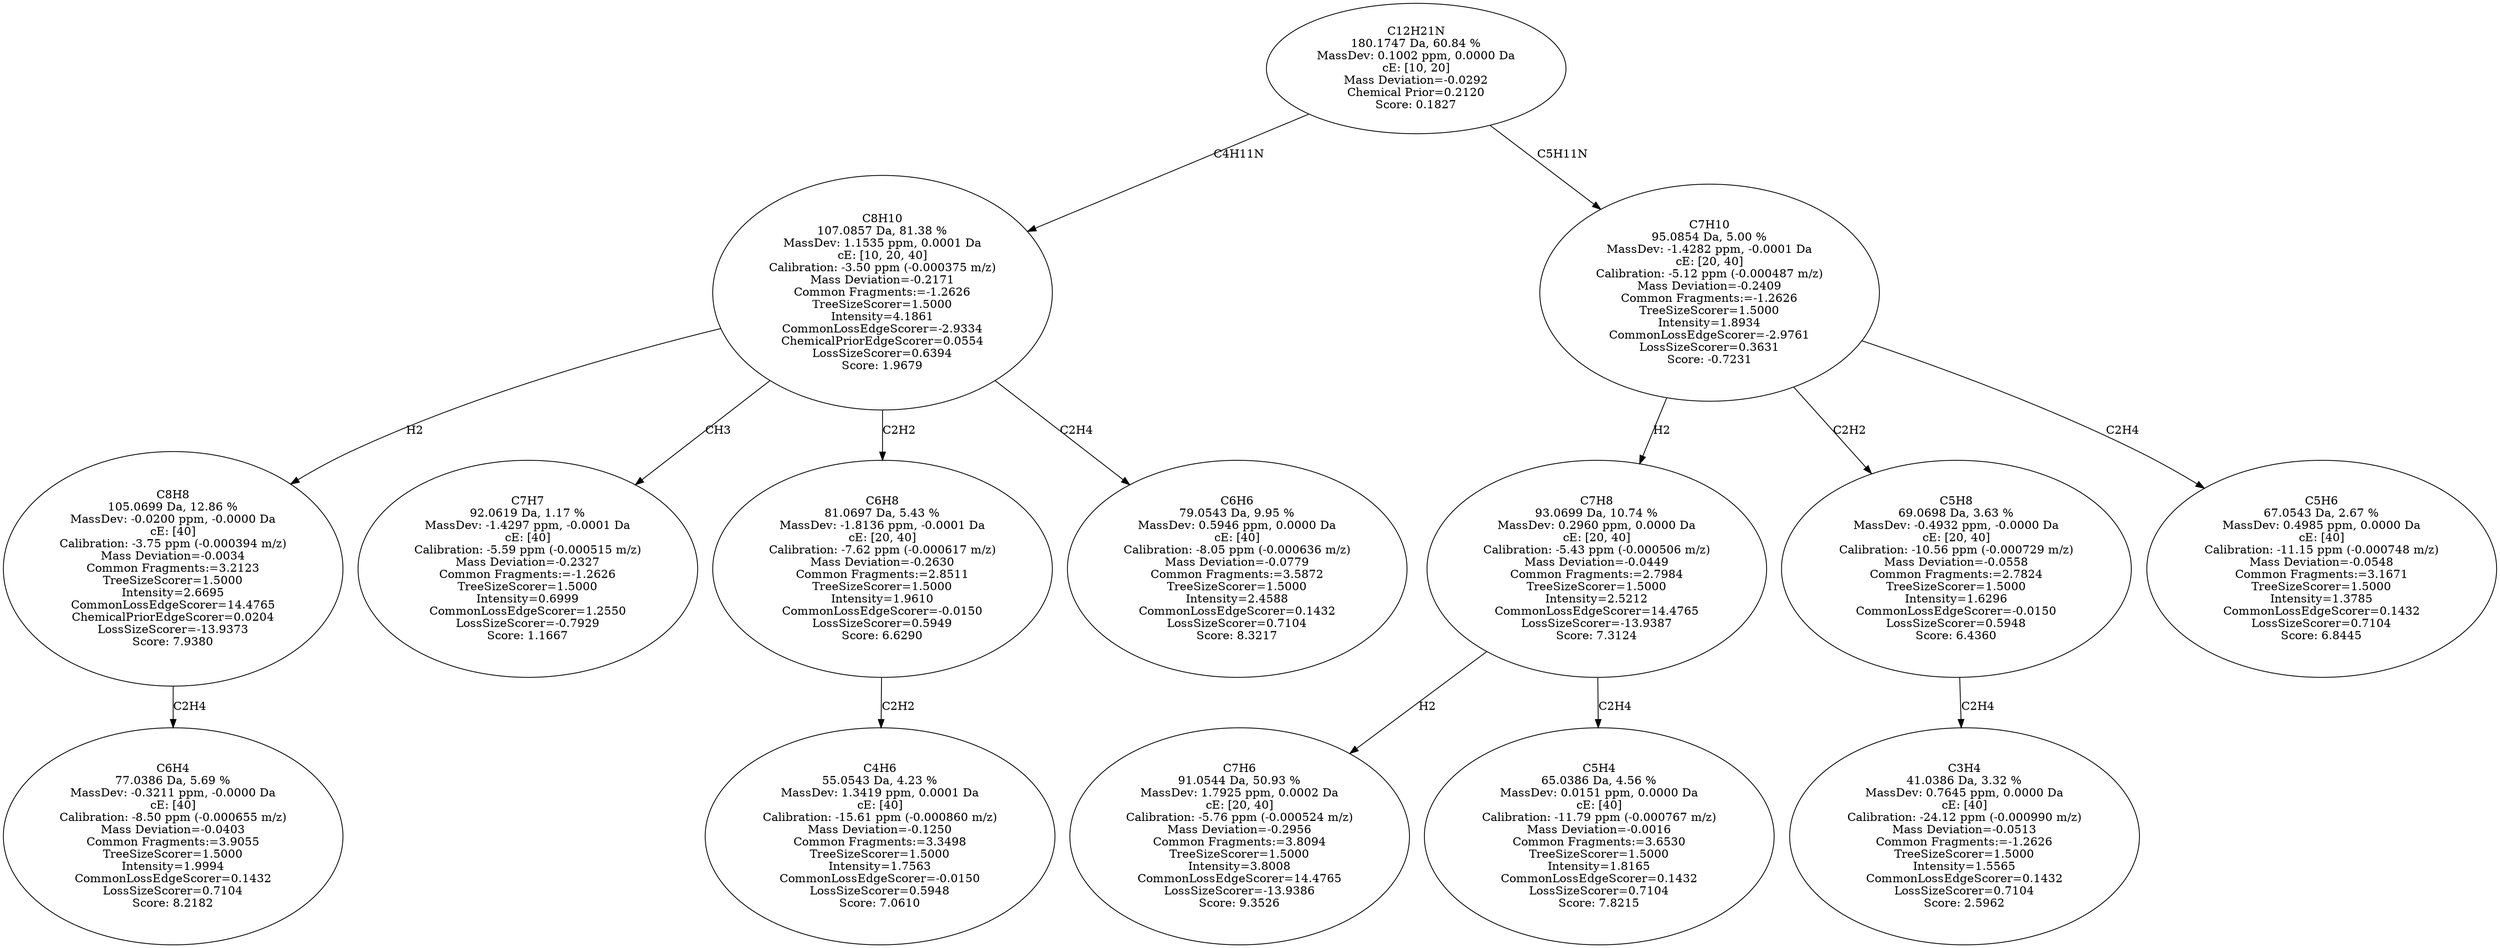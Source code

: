 strict digraph {
v1 [label="C6H4\n77.0386 Da, 5.69 %\nMassDev: -0.3211 ppm, -0.0000 Da\ncE: [40]\nCalibration: -8.50 ppm (-0.000655 m/z)\nMass Deviation=-0.0403\nCommon Fragments:=3.9055\nTreeSizeScorer=1.5000\nIntensity=1.9994\nCommonLossEdgeScorer=0.1432\nLossSizeScorer=0.7104\nScore: 8.2182"];
v2 [label="C8H8\n105.0699 Da, 12.86 %\nMassDev: -0.0200 ppm, -0.0000 Da\ncE: [40]\nCalibration: -3.75 ppm (-0.000394 m/z)\nMass Deviation=-0.0034\nCommon Fragments:=3.2123\nTreeSizeScorer=1.5000\nIntensity=2.6695\nCommonLossEdgeScorer=14.4765\nChemicalPriorEdgeScorer=0.0204\nLossSizeScorer=-13.9373\nScore: 7.9380"];
v3 [label="C7H7\n92.0619 Da, 1.17 %\nMassDev: -1.4297 ppm, -0.0001 Da\ncE: [40]\nCalibration: -5.59 ppm (-0.000515 m/z)\nMass Deviation=-0.2327\nCommon Fragments:=-1.2626\nTreeSizeScorer=1.5000\nIntensity=0.6999\nCommonLossEdgeScorer=1.2550\nLossSizeScorer=-0.7929\nScore: 1.1667"];
v4 [label="C4H6\n55.0543 Da, 4.23 %\nMassDev: 1.3419 ppm, 0.0001 Da\ncE: [40]\nCalibration: -15.61 ppm (-0.000860 m/z)\nMass Deviation=-0.1250\nCommon Fragments:=3.3498\nTreeSizeScorer=1.5000\nIntensity=1.7563\nCommonLossEdgeScorer=-0.0150\nLossSizeScorer=0.5948\nScore: 7.0610"];
v5 [label="C6H8\n81.0697 Da, 5.43 %\nMassDev: -1.8136 ppm, -0.0001 Da\ncE: [20, 40]\nCalibration: -7.62 ppm (-0.000617 m/z)\nMass Deviation=-0.2630\nCommon Fragments:=2.8511\nTreeSizeScorer=1.5000\nIntensity=1.9610\nCommonLossEdgeScorer=-0.0150\nLossSizeScorer=0.5949\nScore: 6.6290"];
v6 [label="C6H6\n79.0543 Da, 9.95 %\nMassDev: 0.5946 ppm, 0.0000 Da\ncE: [40]\nCalibration: -8.05 ppm (-0.000636 m/z)\nMass Deviation=-0.0779\nCommon Fragments:=3.5872\nTreeSizeScorer=1.5000\nIntensity=2.4588\nCommonLossEdgeScorer=0.1432\nLossSizeScorer=0.7104\nScore: 8.3217"];
v7 [label="C8H10\n107.0857 Da, 81.38 %\nMassDev: 1.1535 ppm, 0.0001 Da\ncE: [10, 20, 40]\nCalibration: -3.50 ppm (-0.000375 m/z)\nMass Deviation=-0.2171\nCommon Fragments:=-1.2626\nTreeSizeScorer=1.5000\nIntensity=4.1861\nCommonLossEdgeScorer=-2.9334\nChemicalPriorEdgeScorer=0.0554\nLossSizeScorer=0.6394\nScore: 1.9679"];
v8 [label="C7H6\n91.0544 Da, 50.93 %\nMassDev: 1.7925 ppm, 0.0002 Da\ncE: [20, 40]\nCalibration: -5.76 ppm (-0.000524 m/z)\nMass Deviation=-0.2956\nCommon Fragments:=3.8094\nTreeSizeScorer=1.5000\nIntensity=3.8008\nCommonLossEdgeScorer=14.4765\nLossSizeScorer=-13.9386\nScore: 9.3526"];
v9 [label="C5H4\n65.0386 Da, 4.56 %\nMassDev: 0.0151 ppm, 0.0000 Da\ncE: [40]\nCalibration: -11.79 ppm (-0.000767 m/z)\nMass Deviation=-0.0016\nCommon Fragments:=3.6530\nTreeSizeScorer=1.5000\nIntensity=1.8165\nCommonLossEdgeScorer=0.1432\nLossSizeScorer=0.7104\nScore: 7.8215"];
v10 [label="C7H8\n93.0699 Da, 10.74 %\nMassDev: 0.2960 ppm, 0.0000 Da\ncE: [20, 40]\nCalibration: -5.43 ppm (-0.000506 m/z)\nMass Deviation=-0.0449\nCommon Fragments:=2.7984\nTreeSizeScorer=1.5000\nIntensity=2.5212\nCommonLossEdgeScorer=14.4765\nLossSizeScorer=-13.9387\nScore: 7.3124"];
v11 [label="C3H4\n41.0386 Da, 3.32 %\nMassDev: 0.7645 ppm, 0.0000 Da\ncE: [40]\nCalibration: -24.12 ppm (-0.000990 m/z)\nMass Deviation=-0.0513\nCommon Fragments:=-1.2626\nTreeSizeScorer=1.5000\nIntensity=1.5565\nCommonLossEdgeScorer=0.1432\nLossSizeScorer=0.7104\nScore: 2.5962"];
v12 [label="C5H8\n69.0698 Da, 3.63 %\nMassDev: -0.4932 ppm, -0.0000 Da\ncE: [20, 40]\nCalibration: -10.56 ppm (-0.000729 m/z)\nMass Deviation=-0.0558\nCommon Fragments:=2.7824\nTreeSizeScorer=1.5000\nIntensity=1.6296\nCommonLossEdgeScorer=-0.0150\nLossSizeScorer=0.5948\nScore: 6.4360"];
v13 [label="C5H6\n67.0543 Da, 2.67 %\nMassDev: 0.4985 ppm, 0.0000 Da\ncE: [40]\nCalibration: -11.15 ppm (-0.000748 m/z)\nMass Deviation=-0.0548\nCommon Fragments:=3.1671\nTreeSizeScorer=1.5000\nIntensity=1.3785\nCommonLossEdgeScorer=0.1432\nLossSizeScorer=0.7104\nScore: 6.8445"];
v14 [label="C7H10\n95.0854 Da, 5.00 %\nMassDev: -1.4282 ppm, -0.0001 Da\ncE: [20, 40]\nCalibration: -5.12 ppm (-0.000487 m/z)\nMass Deviation=-0.2409\nCommon Fragments:=-1.2626\nTreeSizeScorer=1.5000\nIntensity=1.8934\nCommonLossEdgeScorer=-2.9761\nLossSizeScorer=0.3631\nScore: -0.7231"];
v15 [label="C12H21N\n180.1747 Da, 60.84 %\nMassDev: 0.1002 ppm, 0.0000 Da\ncE: [10, 20]\nMass Deviation=-0.0292\nChemical Prior=0.2120\nScore: 0.1827"];
v2 -> v1 [label="C2H4"];
v7 -> v2 [label="H2"];
v7 -> v3 [label="CH3"];
v5 -> v4 [label="C2H2"];
v7 -> v5 [label="C2H2"];
v7 -> v6 [label="C2H4"];
v15 -> v7 [label="C4H11N"];
v10 -> v8 [label="H2"];
v10 -> v9 [label="C2H4"];
v14 -> v10 [label="H2"];
v12 -> v11 [label="C2H4"];
v14 -> v12 [label="C2H2"];
v14 -> v13 [label="C2H4"];
v15 -> v14 [label="C5H11N"];
}